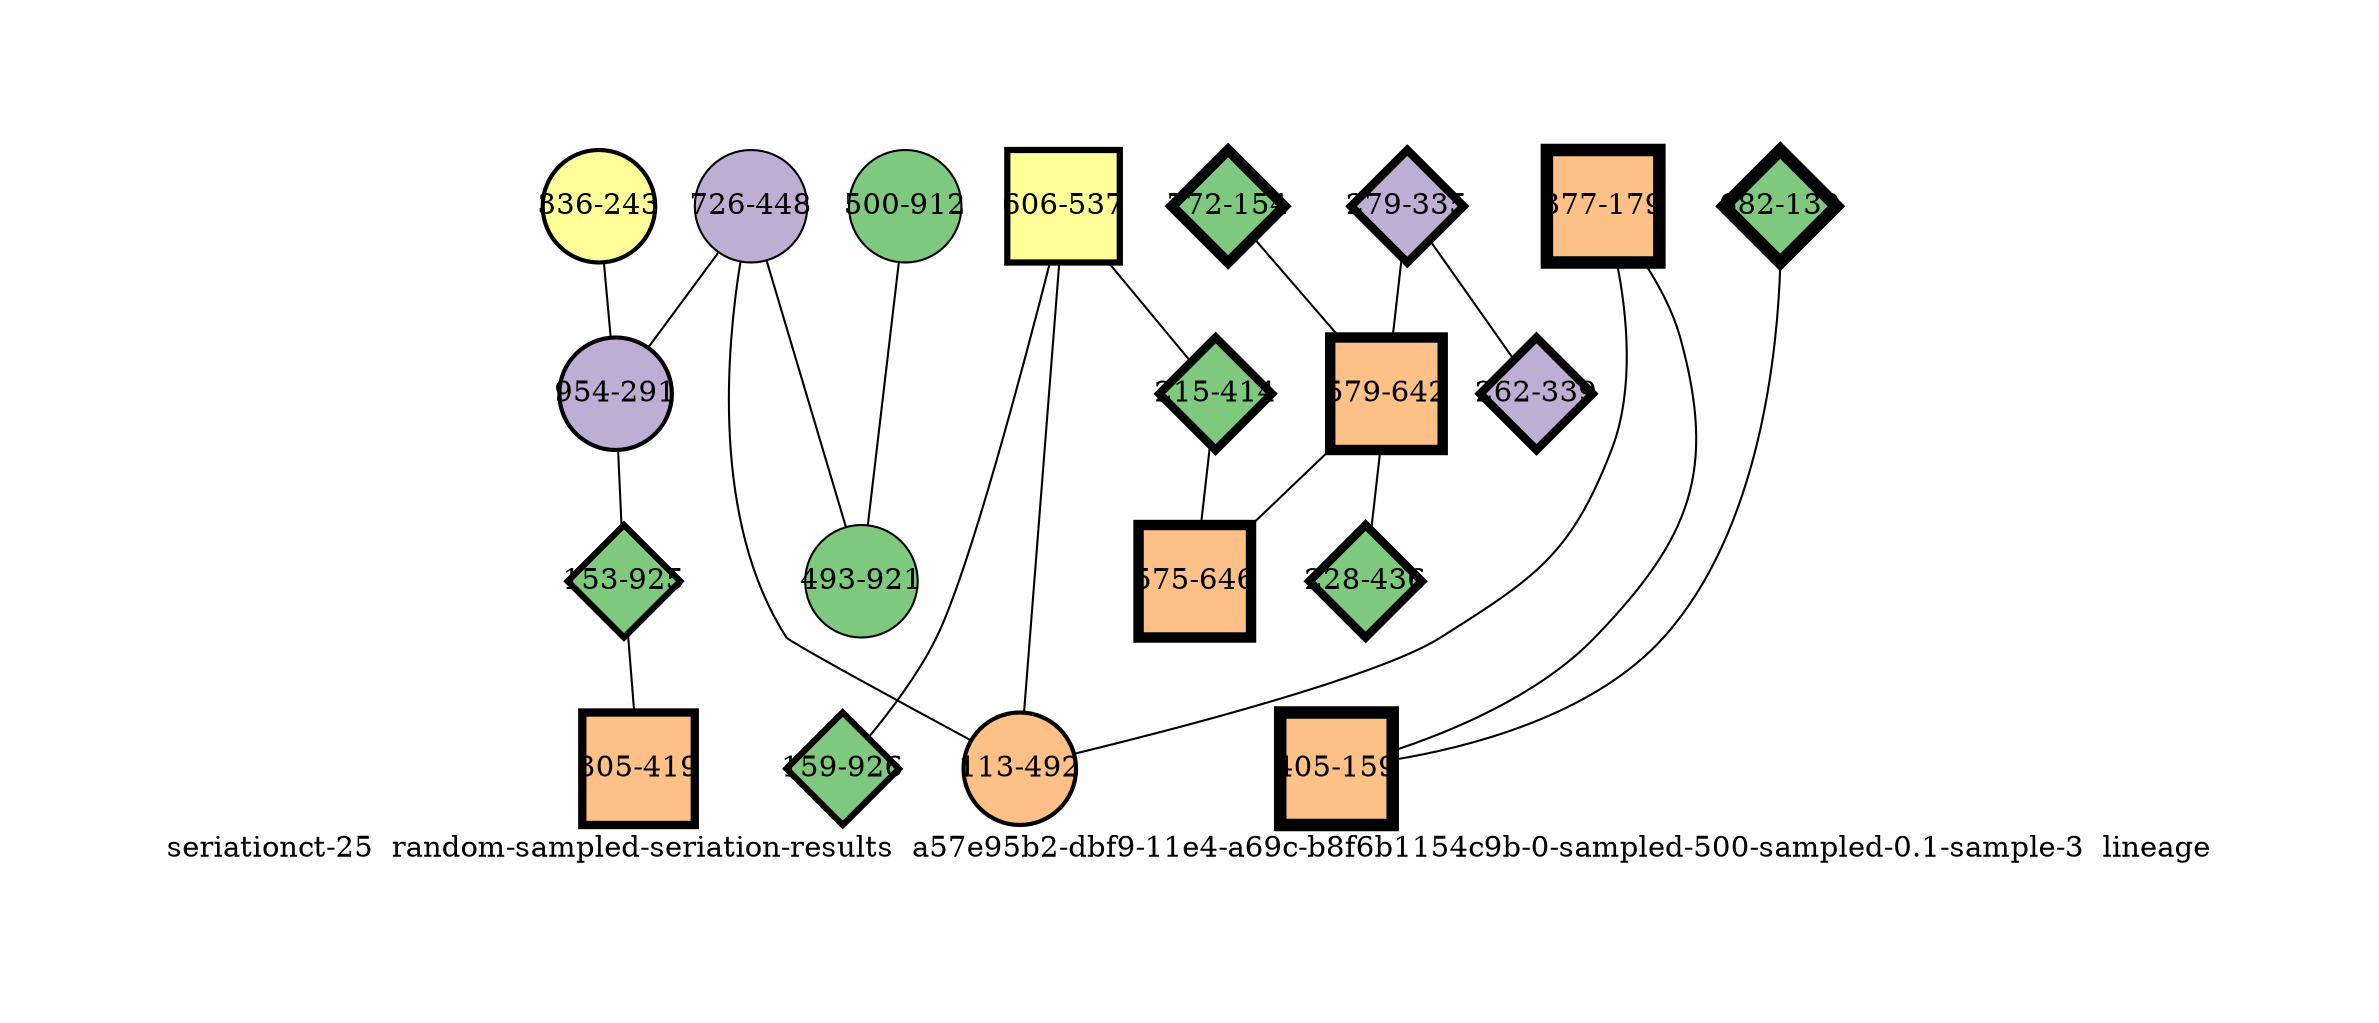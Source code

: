 strict graph "seriationct-25  random-sampled-seriation-results  a57e95b2-dbf9-11e4-a69c-b8f6b1154c9b-0-sampled-500-sampled-0.1-sample-3  lineage" {
labelloc=b;
ratio=auto;
pad="1.0";
label="seriationct-25  random-sampled-seriation-results  a57e95b2-dbf9-11e4-a69c-b8f6b1154c9b-0-sampled-500-sampled-0.1-sample-3  lineage";
node [width="0.75", style=filled, fixedsize=true, height="0.75", shape=circle, label=""];
0 [xCoordinate="154.0", appears_in_slice=5, yCoordinate="772.0", colorscheme=accent6, lineage_id=2, short_label="772-154", label="772-154", shape=diamond, cluster_id=0, fillcolor=1, size="500.0", id=0, penwidth="5.0"];
1 [xCoordinate="448.0", appears_in_slice=1, yCoordinate="726.0", colorscheme=accent6, lineage_id=0, short_label="726-448", label="726-448", shape=circle, cluster_id=1, fillcolor=2, size="500.0", id=1, penwidth="1.0"];
2 [xCoordinate="335.0", appears_in_slice=4, yCoordinate="279.0", colorscheme=accent6, lineage_id=2, short_label="279-335", label="279-335", shape=diamond, cluster_id=1, fillcolor=2, size="500.0", id=2, penwidth="4.0"];
3 [xCoordinate="537.0", appears_in_slice=3, yCoordinate="606.0", colorscheme=accent6, lineage_id=1, short_label="606-537", label="606-537", shape=square, cluster_id=3, fillcolor=4, size="500.0", id=3, penwidth="3.0"];
4 [xCoordinate="243.0", appears_in_slice=2, yCoordinate="336.0", colorscheme=accent6, lineage_id=0, short_label="336-243", label="336-243", shape=circle, cluster_id=3, fillcolor=4, size="500.0", id=6, penwidth="2.0"];
5 [xCoordinate="926.0", appears_in_slice=3, yCoordinate="159.0", colorscheme=accent6, lineage_id=2, short_label="159-926", label="159-926", shape=diamond, cluster_id=0, fillcolor=1, size="500.0", id=5, penwidth="3.0"];
6 [xCoordinate="291.0", appears_in_slice=2, yCoordinate="954.0", colorscheme=accent6, lineage_id=0, short_label="954-291", label="954-291", shape=circle, cluster_id=1, fillcolor=2, size="500.0", id=12, penwidth="2.0"];
7 [xCoordinate="912.0", appears_in_slice=1, yCoordinate="500.0", colorscheme=accent6, lineage_id=0, short_label="500-912", label="500-912", shape=circle, cluster_id=0, fillcolor=1, size="500.0", id=4, penwidth="1.0"];
8 [xCoordinate="414.0", appears_in_slice=4, yCoordinate="215.0", colorscheme=accent6, lineage_id=2, short_label="215-414", label="215-414", shape=diamond, cluster_id=0, fillcolor=1, size="500.0", id=7, penwidth="4.0"];
9 [xCoordinate="179.0", appears_in_slice=6, yCoordinate="377.0", colorscheme=accent6, lineage_id=1, short_label="377-179", label="377-179", shape=square, cluster_id=2, fillcolor=3, size="500.0", id=8, penwidth="6.0"];
10 [xCoordinate="642.0", appears_in_slice=5, yCoordinate="579.0", colorscheme=accent6, lineage_id=1, short_label="579-642", label="579-642", shape=square, cluster_id=2, fillcolor=3, size="500.0", id=16, penwidth="5.0"];
11 [xCoordinate="921.0", appears_in_slice=1, yCoordinate="493.0", colorscheme=accent6, lineage_id=0, short_label="493-921", label="493-921", shape=circle, cluster_id=0, fillcolor=1, size="500.0", id=10, penwidth="1.0"];
12 [xCoordinate="925.0", appears_in_slice=3, yCoordinate="153.0", colorscheme=accent6, lineage_id=2, short_label="153-925", label="153-925", shape=diamond, cluster_id=0, fillcolor=1, size="500.0", id=11, penwidth="3.0"];
13 [xCoordinate="339.0", appears_in_slice=4, yCoordinate="262.0", colorscheme=accent6, lineage_id=2, short_label="262-339", label="262-339", shape=diamond, cluster_id=1, fillcolor=2, size="500.0", id=14, penwidth="4.0"];
14 [xCoordinate="492.0", appears_in_slice=2, yCoordinate="113.0", colorscheme=accent6, lineage_id=0, short_label="113-492", label="113-492", shape=circle, cluster_id=2, fillcolor=3, size="500.0", id=13, penwidth="2.0"];
15 [xCoordinate="436.0", appears_in_slice=4, yCoordinate="228.0", colorscheme=accent6, lineage_id=2, short_label="228-436", label="228-436", shape=diamond, cluster_id=0, fillcolor=1, size="500.0", id=9, penwidth="4.0"];
16 [xCoordinate="132.0", appears_in_slice=6, yCoordinate="682.0", colorscheme=accent6, lineage_id=2, short_label="682-132", label="682-132", shape=diamond, cluster_id=0, fillcolor=1, size="500.0", id=15, penwidth="6.0"];
17 [xCoordinate="159.0", appears_in_slice=6, yCoordinate="405.0", colorscheme=accent6, lineage_id=1, short_label="405-159", label="405-159", shape=square, cluster_id=2, fillcolor=3, size="500.0", id=17, penwidth="6.0"];
18 [xCoordinate="419.0", appears_in_slice=4, yCoordinate="305.0", colorscheme=accent6, lineage_id=1, short_label="305-419", label="305-419", shape=square, cluster_id=2, fillcolor=3, size="500.0", id=18, penwidth="4.0"];
19 [xCoordinate="646.0", appears_in_slice=5, yCoordinate="575.0", colorscheme=accent6, lineage_id=1, short_label="575-646", label="575-646", shape=square, cluster_id=2, fillcolor=3, size="500.0", id=19, penwidth="5.0"];
0 -- 10  [inverseweight="23.5180217096", weight="0.0425205832509"];
1 -- 11  [inverseweight="2.20677975555", weight="0.453148982124"];
1 -- 14  [inverseweight="2.05491791959", weight="0.486637442045"];
1 -- 6  [inverseweight="2.08040981119", weight="0.480674526057"];
2 -- 10  [inverseweight="1.55363437978", weight="0.643652079931"];
2 -- 13  [inverseweight="41.6666666667", weight="0.024"];
3 -- 8  [inverseweight="2.50112575994", weight="0.399819959482"];
3 -- 5  [inverseweight="1.15594654968", weight="0.865091902632"];
3 -- 14  [inverseweight="2.17650664775", weight="0.459451847314"];
4 -- 6  [inverseweight="18.7911507001", weight="0.0532165387826"];
6 -- 12  [inverseweight="1.85639014882", weight="0.538679867825"];
7 -- 11  [inverseweight="21.204723242", weight="0.0471593044902"];
8 -- 19  [inverseweight="1.80274138597", weight="0.554710735429"];
9 -- 17  [inverseweight="2.32822718049", weight="0.429511350257"];
9 -- 14  [inverseweight="1.59300309398", weight="0.627745171228"];
10 -- 19  [inverseweight="1.53495603243", weight="0.651484458756"];
10 -- 15  [inverseweight="2.62330785636", weight="0.381198111223"];
12 -- 18  [inverseweight="2.53758071538", weight="0.394076134776"];
16 -- 17  [inverseweight="2.41791483438", weight="0.41357949659"];
}
